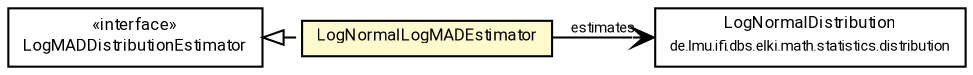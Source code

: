 #!/usr/local/bin/dot
#
# Class diagram 
# Generated by UMLGraph version R5_7_2-60-g0e99a6 (http://www.spinellis.gr/umlgraph/)
#

digraph G {
	graph [fontnames="svg"]
	edge [fontname="Roboto",fontsize=7,labelfontname="Roboto",labelfontsize=7,color="black"];
	node [fontname="Roboto",fontcolor="black",fontsize=8,shape=plaintext,margin=0,width=0,height=0];
	nodesep=0.15;
	ranksep=0.25;
	rankdir=LR;
	// de.lmu.ifi.dbs.elki.math.statistics.distribution.estimator.LogMADDistributionEstimator<D extends de.lmu.ifi.dbs.elki.math.statistics.distribution.Distribution>
	c6568241 [label=<<table title="de.lmu.ifi.dbs.elki.math.statistics.distribution.estimator.LogMADDistributionEstimator" border="0" cellborder="1" cellspacing="0" cellpadding="2" href="LogMADDistributionEstimator.html" target="_parent">
		<tr><td><table border="0" cellspacing="0" cellpadding="1">
		<tr><td align="center" balign="center"> &#171;interface&#187; </td></tr>
		<tr><td align="center" balign="center"> <font face="Roboto">LogMADDistributionEstimator</font> </td></tr>
		</table></td></tr>
		</table>>, URL="LogMADDistributionEstimator.html"];
	// de.lmu.ifi.dbs.elki.math.statistics.distribution.estimator.LogNormalLogMADEstimator
	c6568267 [label=<<table title="de.lmu.ifi.dbs.elki.math.statistics.distribution.estimator.LogNormalLogMADEstimator" border="0" cellborder="1" cellspacing="0" cellpadding="2" bgcolor="lemonChiffon" href="LogNormalLogMADEstimator.html" target="_parent">
		<tr><td><table border="0" cellspacing="0" cellpadding="1">
		<tr><td align="center" balign="center"> <font face="Roboto">LogNormalLogMADEstimator</font> </td></tr>
		</table></td></tr>
		</table>>, URL="LogNormalLogMADEstimator.html"];
	// de.lmu.ifi.dbs.elki.math.statistics.distribution.LogNormalDistribution
	c6568347 [label=<<table title="de.lmu.ifi.dbs.elki.math.statistics.distribution.LogNormalDistribution" border="0" cellborder="1" cellspacing="0" cellpadding="2" href="../LogNormalDistribution.html" target="_parent">
		<tr><td><table border="0" cellspacing="0" cellpadding="1">
		<tr><td align="center" balign="center"> <font face="Roboto">LogNormalDistribution</font> </td></tr>
		<tr><td align="center" balign="center"> <font face="Roboto" point-size="7.0">de.lmu.ifi.dbs.elki.math.statistics.distribution</font> </td></tr>
		</table></td></tr>
		</table>>, URL="../LogNormalDistribution.html"];
	// de.lmu.ifi.dbs.elki.math.statistics.distribution.estimator.LogNormalLogMADEstimator implements de.lmu.ifi.dbs.elki.math.statistics.distribution.estimator.LogMADDistributionEstimator<D extends de.lmu.ifi.dbs.elki.math.statistics.distribution.Distribution>
	c6568241 -> c6568267 [arrowtail=empty,style=dashed,dir=back,weight=9];
	// de.lmu.ifi.dbs.elki.math.statistics.distribution.estimator.LogNormalLogMADEstimator navassoc de.lmu.ifi.dbs.elki.math.statistics.distribution.LogNormalDistribution
	c6568267 -> c6568347 [arrowhead=open,weight=1,label="estimates"];
}


